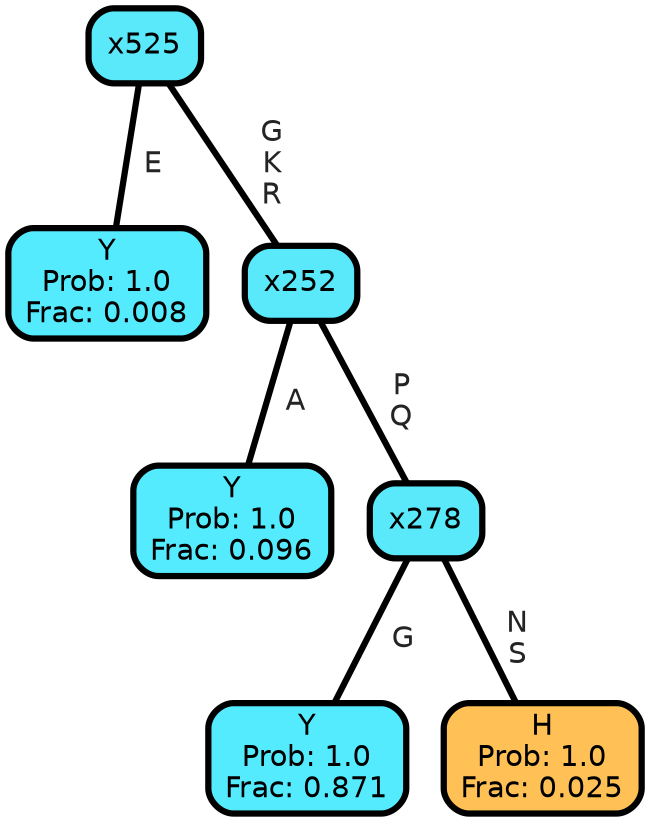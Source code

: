 graph Tree {
node [shape=box, style="filled, rounded",color="black",penwidth="3",fontcolor="black",                 fontname=helvetica] ;
graph [ranksep="0 equally", splines=straight,                 bgcolor=transparent, dpi=200] ;
edge [fontname=helvetica, fontweight=bold,fontcolor=grey14,color=black] ;
0 [label="Y
Prob: 1.0
Frac: 0.008", fillcolor="#55ebff"] ;
1 [label="x525", fillcolor="#59e9fa"] ;
2 [label="Y
Prob: 1.0
Frac: 0.096", fillcolor="#55ebff"] ;
3 [label="x252", fillcolor="#59e9fa"] ;
4 [label="Y
Prob: 1.0
Frac: 0.871", fillcolor="#55ebff"] ;
5 [label="x278", fillcolor="#59e9fa"] ;
6 [label="H
Prob: 1.0
Frac: 0.025", fillcolor="#ffc155"] ;
1 -- 0 [label=" E",penwidth=3] ;
1 -- 3 [label=" G\n K\n R",penwidth=3] ;
3 -- 2 [label=" A",penwidth=3] ;
3 -- 5 [label=" P\n Q",penwidth=3] ;
5 -- 4 [label=" G",penwidth=3] ;
5 -- 6 [label=" N\n S",penwidth=3] ;
{rank = same;}}
